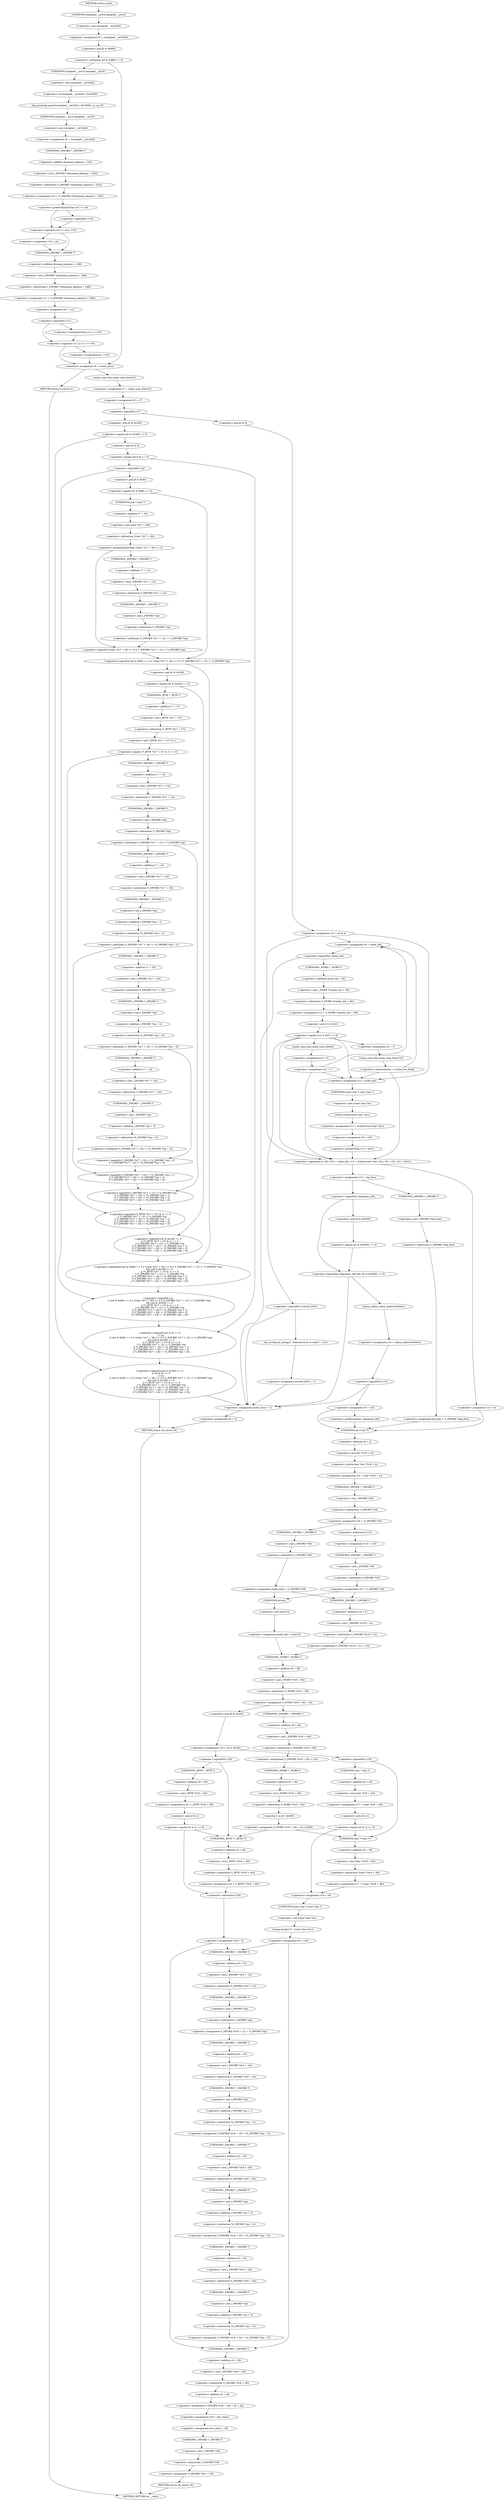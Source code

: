 digraph cache_insert {  
"1000146" [label = "(<operator>.assignment,v5 = (unsigned __int16)a5)" ]
"1000148" [label = "(<operator>.cast,(unsigned __int16)a5)" ]
"1000149" [label = "(UNKNOWN,unsigned __int16,unsigned __int16)" ]
"1000152" [label = "(<operator>.notEquals,(a5 & 0x980) != 0)" ]
"1000153" [label = "(<operator>.and,a5 & 0x980)" ]
"1000158" [label = "(log_query,log_query((unsigned __int16)a5 | 0x10000, a1, cp, 0))" ]
"1000159" [label = "(<operator>.or,(unsigned __int16)a5 | 0x10000)" ]
"1000160" [label = "(<operator>.cast,(unsigned __int16)a5)" ]
"1000161" [label = "(UNKNOWN,unsigned __int16,unsigned __int16)" ]
"1000167" [label = "(<operator>.assignment,v5 = (unsigned __int16)a5)" ]
"1000169" [label = "(<operator>.cast,(unsigned __int16)a5)" ]
"1000170" [label = "(UNKNOWN,unsigned __int16,unsigned __int16)" ]
"1000172" [label = "(<operator>.assignment,v10 = *(_DWORD *)(dnsmasq_daemon + 252))" ]
"1000174" [label = "(<operator>.indirection,*(_DWORD *)(dnsmasq_daemon + 252))" ]
"1000175" [label = "(<operator>.cast,(_DWORD *)(dnsmasq_daemon + 252))" ]
"1000176" [label = "(UNKNOWN,_DWORD *,_DWORD *)" ]
"1000177" [label = "(<operator>.addition,dnsmasq_daemon + 252)" ]
"1000181" [label = "(<operator>.logicalOr,v10 >= a4 || !v10)" ]
"1000182" [label = "(<operator>.greaterEqualsThan,v10 >= a4)" ]
"1000185" [label = "(<operator>.logicalNot,!v10)" ]
"1000187" [label = "(<operator>.assignment,v10 = a4)" ]
"1000190" [label = "(<operator>.assignment,v11 = *(_DWORD *)(dnsmasq_daemon + 248))" ]
"1000192" [label = "(<operator>.indirection,*(_DWORD *)(dnsmasq_daemon + 248))" ]
"1000193" [label = "(<operator>.cast,(_DWORD *)(dnsmasq_daemon + 248))" ]
"1000194" [label = "(UNKNOWN,_DWORD *,_DWORD *)" ]
"1000195" [label = "(<operator>.addition,dnsmasq_daemon + 248)" ]
"1000198" [label = "(<operator>.assignment,a4 = v11)" ]
"1000202" [label = "(<operator>.logicalOr,!v11 || v11 <= v10)" ]
"1000203" [label = "(<operator>.logicalNot,!v11)" ]
"1000205" [label = "(<operator>.lessEqualsThan,v11 <= v10)" ]
"1000208" [label = "(<operator>.assignment,a4 = v10)" ]
"1000211" [label = "(<operator>.assignment,v6 = insert_error)" ]
"1000216" [label = "(RETURN,return 0;,return 0;)" ]
"1000218" [label = "(<operator>.assignment,v7 = cache_scan_free(v5))" ]
"1000220" [label = "(cache_scan_free,cache_scan_free(v5))" ]
"1000222" [label = "(<operator>.assignment,v8 = v7)" ]
"1000226" [label = "(<operator>.logicalNot,!v7)" ]
"1000229" [label = "(<operator>.assignment,v22 = a5 & 4)" ]
"1000231" [label = "(<operator>.and,a5 & 4)" ]
"1000237" [label = "(<operator>.assignment,v8 = cache_tail)" ]
"1000241" [label = "(<operator>.logicalNot,!cache_tail)" ]
"1000244" [label = "(<operator>.assignment,v12 = *(_WORD *)(cache_tail + 36))" ]
"1000246" [label = "(<operator>.indirection,*(_WORD *)(cache_tail + 36))" ]
"1000247" [label = "(<operator>.cast,(_WORD *)(cache_tail + 36))" ]
"1000248" [label = "(UNKNOWN,_WORD *,_WORD *)" ]
"1000249" [label = "(<operator>.addition,cache_tail + 36)" ]
"1000253" [label = "(<operator>.equals,(v12 & 0xC) == 0)" ]
"1000254" [label = "(<operator>.and,v12 & 0xC)" ]
"1000263" [label = "(<operator>.logicalNot,!warned_8301)" ]
"1000266" [label = "(my_syslog,my_syslog(3, \"Internal error in cache.\", v21))" ]
"1000270" [label = "(<operator>.assignment,warned_8301 = 1)" ]
"1000277" [label = "(<operator>.assignment,v6 = 1)" ]
"1000280" [label = "(cache_scan_free,cache_scan_free(v12))" ]
"1000282" [label = "(<operator>.preIncrement,++cache_live_freed)" ]
"1000286" [label = "(cache_scan_free,cache_scan_free(0))" ]
"1000288" [label = "(<operator>.assignment,v6 = 0)" ]
"1000291" [label = "(<operator>.assignment,v22 = 1)" ]
"1000295" [label = "(<operator>.logicalAnd,a1 && (v23 = cache_tail, v13 = strlen((const char *)a1), v8 = v23, v13 > 0x31))" ]
"1000298" [label = "(<operator>.assignment,v23 = cache_tail)" ]
"1000302" [label = "(<operator>.assignment,v13 = strlen((const char *)a1))" ]
"1000304" [label = "(strlen,strlen((const char *)a1))" ]
"1000305" [label = "(<operator>.cast,(const char *)a1)" ]
"1000306" [label = "(UNKNOWN,const char *,const char *)" ]
"1000309" [label = "(<operator>.assignment,v8 = v23)" ]
"1000312" [label = "(<operator>.greaterThan,v13 > 0x31)" ]
"1000316" [label = "(<operator>.assignment,v14 = big_free)" ]
"1000322" [label = "(<operator>.assignment,big_free = *(_DWORD *)big_free)" ]
"1000324" [label = "(<operator>.indirection,*(_DWORD *)big_free)" ]
"1000325" [label = "(<operator>.cast,(_DWORD *)big_free)" ]
"1000326" [label = "(UNKNOWN,_DWORD *,_DWORD *)" ]
"1000331" [label = "(<operator>.logicalAnd,!bignames_left && (a5 & 0x5000) == 0)" ]
"1000332" [label = "(<operator>.logicalNot,!bignames_left)" ]
"1000334" [label = "(<operator>.equals,(a5 & 0x5000) == 0)" ]
"1000335" [label = "(<operator>.and,a5 & 0x5000)" ]
"1000340" [label = "(<operator>.assignment,v14 = whine_malloc(0x404u))" ]
"1000342" [label = "(whine_malloc,whine_malloc(0x404u))" ]
"1000345" [label = "(<operator>.logicalNot,!v14)" ]
"1000348" [label = "(<operator>.assignment,v8 = v23)" ]
"1000353" [label = "(<operator>.preDecrement,--bignames_left)" ]
"1000357" [label = "(<operator>.assignment,v14 = 0)" ]
"1000360" [label = "(<operator>.assignment,v15 = *(int **)(v8 + 4))" ]
"1000362" [label = "(<operator>.indirection,*(int **)(v8 + 4))" ]
"1000363" [label = "(<operator>.cast,(int **)(v8 + 4))" ]
"1000364" [label = "(UNKNOWN,int **,int **)" ]
"1000365" [label = "(<operator>.addition,v8 + 4)" ]
"1000368" [label = "(<operator>.assignment,v16 = *(_DWORD *)v8)" ]
"1000370" [label = "(<operator>.indirection,*(_DWORD *)v8)" ]
"1000371" [label = "(<operator>.cast,(_DWORD *)v8)" ]
"1000372" [label = "(UNKNOWN,_DWORD *,_DWORD *)" ]
"1000377" [label = "(<operator>.assignment,*v15 = v16)" ]
"1000378" [label = "(<operator>.indirection,*v15)" ]
"1000381" [label = "(<operator>.assignment,v16 = *(_DWORD *)v8)" ]
"1000383" [label = "(<operator>.indirection,*(_DWORD *)v8)" ]
"1000384" [label = "(<operator>.cast,(_DWORD *)v8)" ]
"1000385" [label = "(UNKNOWN,_DWORD *,_DWORD *)" ]
"1000389" [label = "(<operator>.assignment,cache_head = *(_DWORD *)v8)" ]
"1000391" [label = "(<operator>.indirection,*(_DWORD *)v8)" ]
"1000392" [label = "(<operator>.cast,(_DWORD *)v8)" ]
"1000393" [label = "(UNKNOWN,_DWORD *,_DWORD *)" ]
"1000397" [label = "(<operator>.assignment,*(_DWORD *)(v16 + 4) = v15)" ]
"1000398" [label = "(<operator>.indirection,*(_DWORD *)(v16 + 4))" ]
"1000399" [label = "(<operator>.cast,(_DWORD *)(v16 + 4))" ]
"1000400" [label = "(UNKNOWN,_DWORD *,_DWORD *)" ]
"1000401" [label = "(<operator>.addition,v16 + 4)" ]
"1000406" [label = "(<operator>.assignment,cache_tail = (int)v15)" ]
"1000408" [label = "(<operator>.cast,(int)v15)" ]
"1000409" [label = "(UNKNOWN,int,int)" ]
"1000411" [label = "(<operator>.assignment,*(_WORD *)(v8 + 36) = a5)" ]
"1000412" [label = "(<operator>.indirection,*(_WORD *)(v8 + 36))" ]
"1000413" [label = "(<operator>.cast,(_WORD *)(v8 + 36))" ]
"1000414" [label = "(UNKNOWN,_WORD *,_WORD *)" ]
"1000415" [label = "(<operator>.addition,v8 + 36)" ]
"1000422" [label = "(<operator>.assignment,*(_DWORD *)(v8 + 40) = v14)" ]
"1000423" [label = "(<operator>.indirection,*(_DWORD *)(v8 + 40))" ]
"1000424" [label = "(<operator>.cast,(_DWORD *)(v8 + 40))" ]
"1000425" [label = "(UNKNOWN,_DWORD *,_DWORD *)" ]
"1000426" [label = "(<operator>.addition,v8 + 40)" ]
"1000430" [label = "(<operator>.assignment,*(_WORD *)(v8 + 36) = a5 | 0x200)" ]
"1000431" [label = "(<operator>.indirection,*(_WORD *)(v8 + 36))" ]
"1000432" [label = "(<operator>.cast,(_WORD *)(v8 + 36))" ]
"1000433" [label = "(UNKNOWN,_WORD *,_WORD *)" ]
"1000434" [label = "(<operator>.addition,v8 + 36)" ]
"1000437" [label = "(<operator>.or,a5 | 0x200)" ]
"1000444" [label = "(<operator>.assignment,v17 = *(char **)(v8 + 40))" ]
"1000446" [label = "(<operator>.indirection,*(char **)(v8 + 40))" ]
"1000447" [label = "(<operator>.cast,(char **)(v8 + 40))" ]
"1000448" [label = "(UNKNOWN,char **,char **)" ]
"1000449" [label = "(<operator>.addition,v8 + 40)" ]
"1000453" [label = "(<operator>.assignment,v24 = v8)" ]
"1000456" [label = "(strcpy,strcpy(v17, (const char *)a1))" ]
"1000458" [label = "(<operator>.cast,(const char *)a1)" ]
"1000459" [label = "(UNKNOWN,const char *,const char *)" ]
"1000461" [label = "(<operator>.assignment,v8 = v24)" ]
"1000468" [label = "(<operator>.assignment,*(_DWORD *)(v8 + 12) = *(_DWORD *)cp)" ]
"1000469" [label = "(<operator>.indirection,*(_DWORD *)(v8 + 12))" ]
"1000470" [label = "(<operator>.cast,(_DWORD *)(v8 + 12))" ]
"1000471" [label = "(UNKNOWN,_DWORD *,_DWORD *)" ]
"1000472" [label = "(<operator>.addition,v8 + 12)" ]
"1000475" [label = "(<operator>.indirection,*(_DWORD *)cp)" ]
"1000476" [label = "(<operator>.cast,(_DWORD *)cp)" ]
"1000477" [label = "(UNKNOWN,_DWORD *,_DWORD *)" ]
"1000479" [label = "(<operator>.assignment,*(_DWORD *)(v8 + 16) = *((_DWORD *)cp + 1))" ]
"1000480" [label = "(<operator>.indirection,*(_DWORD *)(v8 + 16))" ]
"1000481" [label = "(<operator>.cast,(_DWORD *)(v8 + 16))" ]
"1000482" [label = "(UNKNOWN,_DWORD *,_DWORD *)" ]
"1000483" [label = "(<operator>.addition,v8 + 16)" ]
"1000486" [label = "(<operator>.indirection,*((_DWORD *)cp + 1))" ]
"1000487" [label = "(<operator>.addition,(_DWORD *)cp + 1)" ]
"1000488" [label = "(<operator>.cast,(_DWORD *)cp)" ]
"1000489" [label = "(UNKNOWN,_DWORD *,_DWORD *)" ]
"1000492" [label = "(<operator>.assignment,*(_DWORD *)(v8 + 20) = *((_DWORD *)cp + 2))" ]
"1000493" [label = "(<operator>.indirection,*(_DWORD *)(v8 + 20))" ]
"1000494" [label = "(<operator>.cast,(_DWORD *)(v8 + 20))" ]
"1000495" [label = "(UNKNOWN,_DWORD *,_DWORD *)" ]
"1000496" [label = "(<operator>.addition,v8 + 20)" ]
"1000499" [label = "(<operator>.indirection,*((_DWORD *)cp + 2))" ]
"1000500" [label = "(<operator>.addition,(_DWORD *)cp + 2)" ]
"1000501" [label = "(<operator>.cast,(_DWORD *)cp)" ]
"1000502" [label = "(UNKNOWN,_DWORD *,_DWORD *)" ]
"1000505" [label = "(<operator>.assignment,*(_DWORD *)(v8 + 24) = *((_DWORD *)cp + 3))" ]
"1000506" [label = "(<operator>.indirection,*(_DWORD *)(v8 + 24))" ]
"1000507" [label = "(<operator>.cast,(_DWORD *)(v8 + 24))" ]
"1000508" [label = "(UNKNOWN,_DWORD *,_DWORD *)" ]
"1000509" [label = "(<operator>.addition,v8 + 24)" ]
"1000512" [label = "(<operator>.indirection,*((_DWORD *)cp + 3))" ]
"1000513" [label = "(<operator>.addition,(_DWORD *)cp + 3)" ]
"1000514" [label = "(<operator>.cast,(_DWORD *)cp)" ]
"1000515" [label = "(UNKNOWN,_DWORD *,_DWORD *)" ]
"1000518" [label = "(<operator>.assignment,*(_DWORD *)(v8 + 28) = a3 + a4)" ]
"1000519" [label = "(<operator>.indirection,*(_DWORD *)(v8 + 28))" ]
"1000520" [label = "(<operator>.cast,(_DWORD *)(v8 + 28))" ]
"1000521" [label = "(UNKNOWN,_DWORD *,_DWORD *)" ]
"1000522" [label = "(<operator>.addition,v8 + 28)" ]
"1000525" [label = "(<operator>.addition,a3 + a4)" ]
"1000528" [label = "(<operator>.assignment,v18 = new_chain)" ]
"1000531" [label = "(<operator>.assignment,new_chain = v8)" ]
"1000534" [label = "(<operator>.assignment,*(_DWORD *)v8 = v18)" ]
"1000535" [label = "(<operator>.indirection,*(_DWORD *)v8)" ]
"1000536" [label = "(<operator>.cast,(_DWORD *)v8)" ]
"1000537" [label = "(UNKNOWN,_DWORD *,_DWORD *)" ]
"1000540" [label = "(RETURN,return v8;,return v8;)" ]
"1000544" [label = "(<operator>.assignment,v19 = a5 & 0x200)" ]
"1000546" [label = "(<operator>.and,a5 & 0x200)" ]
"1000553" [label = "(<operator>.logicalNot,!v19)" ]
"1000556" [label = "(<operator>.assignment,v17 = (char *)(v8 + 40))" ]
"1000558" [label = "(<operator>.cast,(char *)(v8 + 40))" ]
"1000559" [label = "(UNKNOWN,char *,char *)" ]
"1000560" [label = "(<operator>.addition,v8 + 40)" ]
"1000564" [label = "(<operator>.equals,(a5 & 2) == 0)" ]
"1000565" [label = "(<operator>.and,a5 & 2)" ]
"1000572" [label = "(<operator>.logicalNot,!v19)" ]
"1000575" [label = "(<operator>.assignment,v20 = (_BYTE *)(v8 + 40))" ]
"1000577" [label = "(<operator>.cast,(_BYTE *)(v8 + 40))" ]
"1000578" [label = "(UNKNOWN,_BYTE *,_BYTE *)" ]
"1000579" [label = "(<operator>.addition,v8 + 40)" ]
"1000583" [label = "(<operator>.equals,(a5 & 2) == 0)" ]
"1000584" [label = "(<operator>.and,a5 & 2)" ]
"1000590" [label = "(<operator>.assignment,*v20 = 0)" ]
"1000591" [label = "(<operator>.indirection,*v20)" ]
"1000595" [label = "(<operator>.assignment,v20 = *(_BYTE **)(v8 + 40))" ]
"1000597" [label = "(<operator>.indirection,*(_BYTE **)(v8 + 40))" ]
"1000598" [label = "(<operator>.cast,(_BYTE **)(v8 + 40))" ]
"1000599" [label = "(UNKNOWN,_BYTE **,_BYTE **)" ]
"1000600" [label = "(<operator>.addition,v8 + 40)" ]
"1000605" [label = "(<operator>.logicalOr,(a5 & 0x180) == 0\n    || (a5 & 8) == 0\n    || !cp\n    || ((a5 & 0x80) == 0 || *(char *)(v7 + 36) >= 0 || *(_DWORD *)(v7 + 12) != *(_DWORD *)cp)\n    && ((a5 & 0x100) == 0\n     || (*(_BYTE *)(v7 + 37) & 1) == 0\n     || *(_DWORD *)(v7 + 12) != *(_DWORD *)cp\n     || *(_DWORD *)(v7 + 16) != *((_DWORD *)cp + 1)\n     || *(_DWORD *)(v7 + 20) != *((_DWORD *)cp + 2)\n     || *(_DWORD *)(v7 + 24) != *((_DWORD *)cp + 3)))" ]
"1000606" [label = "(<operator>.equals,(a5 & 0x180) == 0)" ]
"1000607" [label = "(<operator>.and,a5 & 0x180)" ]
"1000611" [label = "(<operator>.logicalOr,(a5 & 8) == 0\n    || !cp\n    || ((a5 & 0x80) == 0 || *(char *)(v7 + 36) >= 0 || *(_DWORD *)(v7 + 12) != *(_DWORD *)cp)\n    && ((a5 & 0x100) == 0\n     || (*(_BYTE *)(v7 + 37) & 1) == 0\n     || *(_DWORD *)(v7 + 12) != *(_DWORD *)cp\n     || *(_DWORD *)(v7 + 16) != *((_DWORD *)cp + 1)\n     || *(_DWORD *)(v7 + 20) != *((_DWORD *)cp + 2)\n     || *(_DWORD *)(v7 + 24) != *((_DWORD *)cp + 3)))" ]
"1000612" [label = "(<operator>.equals,(a5 & 8) == 0)" ]
"1000613" [label = "(<operator>.and,a5 & 8)" ]
"1000617" [label = "(<operator>.logicalOr,!cp\n    || ((a5 & 0x80) == 0 || *(char *)(v7 + 36) >= 0 || *(_DWORD *)(v7 + 12) != *(_DWORD *)cp)\n    && ((a5 & 0x100) == 0\n     || (*(_BYTE *)(v7 + 37) & 1) == 0\n     || *(_DWORD *)(v7 + 12) != *(_DWORD *)cp\n     || *(_DWORD *)(v7 + 16) != *((_DWORD *)cp + 1)\n     || *(_DWORD *)(v7 + 20) != *((_DWORD *)cp + 2)\n     || *(_DWORD *)(v7 + 24) != *((_DWORD *)cp + 3)))" ]
"1000618" [label = "(<operator>.logicalNot,!cp)" ]
"1000620" [label = "(<operator>.logicalAnd,((a5 & 0x80) == 0 || *(char *)(v7 + 36) >= 0 || *(_DWORD *)(v7 + 12) != *(_DWORD *)cp)\n    && ((a5 & 0x100) == 0\n     || (*(_BYTE *)(v7 + 37) & 1) == 0\n     || *(_DWORD *)(v7 + 12) != *(_DWORD *)cp\n     || *(_DWORD *)(v7 + 16) != *((_DWORD *)cp + 1)\n     || *(_DWORD *)(v7 + 20) != *((_DWORD *)cp + 2)\n     || *(_DWORD *)(v7 + 24) != *((_DWORD *)cp + 3)))" ]
"1000621" [label = "(<operator>.logicalOr,(a5 & 0x80) == 0 || *(char *)(v7 + 36) >= 0 || *(_DWORD *)(v7 + 12) != *(_DWORD *)cp)" ]
"1000622" [label = "(<operator>.equals,(a5 & 0x80) == 0)" ]
"1000623" [label = "(<operator>.and,a5 & 0x80)" ]
"1000627" [label = "(<operator>.logicalOr,*(char *)(v7 + 36) >= 0 || *(_DWORD *)(v7 + 12) != *(_DWORD *)cp)" ]
"1000628" [label = "(<operator>.greaterEqualsThan,*(char *)(v7 + 36) >= 0)" ]
"1000629" [label = "(<operator>.indirection,*(char *)(v7 + 36))" ]
"1000630" [label = "(<operator>.cast,(char *)(v7 + 36))" ]
"1000631" [label = "(UNKNOWN,char *,char *)" ]
"1000632" [label = "(<operator>.addition,v7 + 36)" ]
"1000636" [label = "(<operator>.notEquals,*(_DWORD *)(v7 + 12) != *(_DWORD *)cp)" ]
"1000637" [label = "(<operator>.indirection,*(_DWORD *)(v7 + 12))" ]
"1000638" [label = "(<operator>.cast,(_DWORD *)(v7 + 12))" ]
"1000639" [label = "(UNKNOWN,_DWORD *,_DWORD *)" ]
"1000640" [label = "(<operator>.addition,v7 + 12)" ]
"1000643" [label = "(<operator>.indirection,*(_DWORD *)cp)" ]
"1000644" [label = "(<operator>.cast,(_DWORD *)cp)" ]
"1000645" [label = "(UNKNOWN,_DWORD *,_DWORD *)" ]
"1000647" [label = "(<operator>.logicalOr,(a5 & 0x100) == 0\n     || (*(_BYTE *)(v7 + 37) & 1) == 0\n     || *(_DWORD *)(v7 + 12) != *(_DWORD *)cp\n     || *(_DWORD *)(v7 + 16) != *((_DWORD *)cp + 1)\n     || *(_DWORD *)(v7 + 20) != *((_DWORD *)cp + 2)\n     || *(_DWORD *)(v7 + 24) != *((_DWORD *)cp + 3))" ]
"1000648" [label = "(<operator>.equals,(a5 & 0x100) == 0)" ]
"1000649" [label = "(<operator>.and,a5 & 0x100)" ]
"1000653" [label = "(<operator>.logicalOr,(*(_BYTE *)(v7 + 37) & 1) == 0\n     || *(_DWORD *)(v7 + 12) != *(_DWORD *)cp\n     || *(_DWORD *)(v7 + 16) != *((_DWORD *)cp + 1)\n     || *(_DWORD *)(v7 + 20) != *((_DWORD *)cp + 2)\n     || *(_DWORD *)(v7 + 24) != *((_DWORD *)cp + 3))" ]
"1000654" [label = "(<operator>.equals,(*(_BYTE *)(v7 + 37) & 1) == 0)" ]
"1000655" [label = "(<operator>.and,*(_BYTE *)(v7 + 37) & 1)" ]
"1000656" [label = "(<operator>.indirection,*(_BYTE *)(v7 + 37))" ]
"1000657" [label = "(<operator>.cast,(_BYTE *)(v7 + 37))" ]
"1000658" [label = "(UNKNOWN,_BYTE *,_BYTE *)" ]
"1000659" [label = "(<operator>.addition,v7 + 37)" ]
"1000664" [label = "(<operator>.logicalOr,*(_DWORD *)(v7 + 12) != *(_DWORD *)cp\n     || *(_DWORD *)(v7 + 16) != *((_DWORD *)cp + 1)\n     || *(_DWORD *)(v7 + 20) != *((_DWORD *)cp + 2)\n     || *(_DWORD *)(v7 + 24) != *((_DWORD *)cp + 3))" ]
"1000665" [label = "(<operator>.notEquals,*(_DWORD *)(v7 + 12) != *(_DWORD *)cp)" ]
"1000666" [label = "(<operator>.indirection,*(_DWORD *)(v7 + 12))" ]
"1000667" [label = "(<operator>.cast,(_DWORD *)(v7 + 12))" ]
"1000668" [label = "(UNKNOWN,_DWORD *,_DWORD *)" ]
"1000669" [label = "(<operator>.addition,v7 + 12)" ]
"1000672" [label = "(<operator>.indirection,*(_DWORD *)cp)" ]
"1000673" [label = "(<operator>.cast,(_DWORD *)cp)" ]
"1000674" [label = "(UNKNOWN,_DWORD *,_DWORD *)" ]
"1000676" [label = "(<operator>.logicalOr,*(_DWORD *)(v7 + 16) != *((_DWORD *)cp + 1)\n     || *(_DWORD *)(v7 + 20) != *((_DWORD *)cp + 2)\n     || *(_DWORD *)(v7 + 24) != *((_DWORD *)cp + 3))" ]
"1000677" [label = "(<operator>.notEquals,*(_DWORD *)(v7 + 16) != *((_DWORD *)cp + 1))" ]
"1000678" [label = "(<operator>.indirection,*(_DWORD *)(v7 + 16))" ]
"1000679" [label = "(<operator>.cast,(_DWORD *)(v7 + 16))" ]
"1000680" [label = "(UNKNOWN,_DWORD *,_DWORD *)" ]
"1000681" [label = "(<operator>.addition,v7 + 16)" ]
"1000684" [label = "(<operator>.indirection,*((_DWORD *)cp + 1))" ]
"1000685" [label = "(<operator>.addition,(_DWORD *)cp + 1)" ]
"1000686" [label = "(<operator>.cast,(_DWORD *)cp)" ]
"1000687" [label = "(UNKNOWN,_DWORD *,_DWORD *)" ]
"1000690" [label = "(<operator>.logicalOr,*(_DWORD *)(v7 + 20) != *((_DWORD *)cp + 2)\n     || *(_DWORD *)(v7 + 24) != *((_DWORD *)cp + 3))" ]
"1000691" [label = "(<operator>.notEquals,*(_DWORD *)(v7 + 20) != *((_DWORD *)cp + 2))" ]
"1000692" [label = "(<operator>.indirection,*(_DWORD *)(v7 + 20))" ]
"1000693" [label = "(<operator>.cast,(_DWORD *)(v7 + 20))" ]
"1000694" [label = "(UNKNOWN,_DWORD *,_DWORD *)" ]
"1000695" [label = "(<operator>.addition,v7 + 20)" ]
"1000698" [label = "(<operator>.indirection,*((_DWORD *)cp + 2))" ]
"1000699" [label = "(<operator>.addition,(_DWORD *)cp + 2)" ]
"1000700" [label = "(<operator>.cast,(_DWORD *)cp)" ]
"1000701" [label = "(UNKNOWN,_DWORD *,_DWORD *)" ]
"1000704" [label = "(<operator>.notEquals,*(_DWORD *)(v7 + 24) != *((_DWORD *)cp + 3))" ]
"1000705" [label = "(<operator>.indirection,*(_DWORD *)(v7 + 24))" ]
"1000706" [label = "(<operator>.cast,(_DWORD *)(v7 + 24))" ]
"1000707" [label = "(UNKNOWN,_DWORD *,_DWORD *)" ]
"1000708" [label = "(<operator>.addition,v7 + 24)" ]
"1000711" [label = "(<operator>.indirection,*((_DWORD *)cp + 3))" ]
"1000712" [label = "(<operator>.addition,(_DWORD *)cp + 3)" ]
"1000713" [label = "(<operator>.cast,(_DWORD *)cp)" ]
"1000714" [label = "(UNKNOWN,_DWORD *,_DWORD *)" ]
"1000719" [label = "(<operator>.assignment,insert_error = 1)" ]
"1000722" [label = "(<operator>.assignment,v8 = 0)" ]
"1000725" [label = "(RETURN,return v8;,return v8;)" ]
"1000120" [label = "(METHOD,cache_insert)" ]
"1000727" [label = "(METHOD_RETURN,int __cdecl)" ]
  "1000146" -> "1000153" 
  "1000148" -> "1000146" 
  "1000149" -> "1000148" 
  "1000152" -> "1000161" 
  "1000152" -> "1000211" 
  "1000153" -> "1000152" 
  "1000158" -> "1000170" 
  "1000159" -> "1000158" 
  "1000160" -> "1000159" 
  "1000161" -> "1000160" 
  "1000167" -> "1000176" 
  "1000169" -> "1000167" 
  "1000170" -> "1000169" 
  "1000172" -> "1000182" 
  "1000174" -> "1000172" 
  "1000175" -> "1000174" 
  "1000176" -> "1000177" 
  "1000177" -> "1000175" 
  "1000181" -> "1000187" 
  "1000181" -> "1000194" 
  "1000182" -> "1000181" 
  "1000182" -> "1000185" 
  "1000185" -> "1000181" 
  "1000187" -> "1000194" 
  "1000190" -> "1000198" 
  "1000192" -> "1000190" 
  "1000193" -> "1000192" 
  "1000194" -> "1000195" 
  "1000195" -> "1000193" 
  "1000198" -> "1000203" 
  "1000202" -> "1000208" 
  "1000202" -> "1000211" 
  "1000203" -> "1000202" 
  "1000203" -> "1000205" 
  "1000205" -> "1000202" 
  "1000208" -> "1000211" 
  "1000211" -> "1000216" 
  "1000211" -> "1000220" 
  "1000216" -> "1000727" 
  "1000218" -> "1000222" 
  "1000220" -> "1000218" 
  "1000222" -> "1000226" 
  "1000226" -> "1000231" 
  "1000226" -> "1000607" 
  "1000229" -> "1000237" 
  "1000229" -> "1000295" 
  "1000229" -> "1000298" 
  "1000231" -> "1000229" 
  "1000237" -> "1000241" 
  "1000241" -> "1000719" 
  "1000241" -> "1000248" 
  "1000244" -> "1000254" 
  "1000246" -> "1000244" 
  "1000247" -> "1000246" 
  "1000248" -> "1000249" 
  "1000249" -> "1000247" 
  "1000253" -> "1000295" 
  "1000253" -> "1000298" 
  "1000253" -> "1000263" 
  "1000253" -> "1000277" 
  "1000253" -> "1000286" 
  "1000254" -> "1000253" 
  "1000263" -> "1000266" 
  "1000263" -> "1000719" 
  "1000266" -> "1000270" 
  "1000270" -> "1000719" 
  "1000277" -> "1000280" 
  "1000280" -> "1000282" 
  "1000282" -> "1000237" 
  "1000282" -> "1000295" 
  "1000282" -> "1000298" 
  "1000286" -> "1000288" 
  "1000288" -> "1000291" 
  "1000291" -> "1000237" 
  "1000291" -> "1000295" 
  "1000291" -> "1000298" 
  "1000295" -> "1000316" 
  "1000295" -> "1000357" 
  "1000298" -> "1000306" 
  "1000302" -> "1000309" 
  "1000304" -> "1000302" 
  "1000305" -> "1000304" 
  "1000306" -> "1000305" 
  "1000309" -> "1000312" 
  "1000312" -> "1000295" 
  "1000316" -> "1000326" 
  "1000316" -> "1000332" 
  "1000322" -> "1000364" 
  "1000324" -> "1000322" 
  "1000325" -> "1000324" 
  "1000326" -> "1000325" 
  "1000331" -> "1000719" 
  "1000331" -> "1000342" 
  "1000332" -> "1000331" 
  "1000332" -> "1000335" 
  "1000334" -> "1000331" 
  "1000335" -> "1000334" 
  "1000340" -> "1000345" 
  "1000342" -> "1000340" 
  "1000345" -> "1000719" 
  "1000345" -> "1000348" 
  "1000348" -> "1000353" 
  "1000348" -> "1000364" 
  "1000353" -> "1000364" 
  "1000357" -> "1000364" 
  "1000360" -> "1000372" 
  "1000362" -> "1000360" 
  "1000363" -> "1000362" 
  "1000364" -> "1000365" 
  "1000365" -> "1000363" 
  "1000368" -> "1000378" 
  "1000368" -> "1000393" 
  "1000370" -> "1000368" 
  "1000371" -> "1000370" 
  "1000372" -> "1000371" 
  "1000377" -> "1000385" 
  "1000378" -> "1000377" 
  "1000381" -> "1000400" 
  "1000381" -> "1000409" 
  "1000383" -> "1000381" 
  "1000384" -> "1000383" 
  "1000385" -> "1000384" 
  "1000389" -> "1000400" 
  "1000389" -> "1000409" 
  "1000391" -> "1000389" 
  "1000392" -> "1000391" 
  "1000393" -> "1000392" 
  "1000397" -> "1000414" 
  "1000398" -> "1000397" 
  "1000399" -> "1000398" 
  "1000400" -> "1000401" 
  "1000401" -> "1000399" 
  "1000406" -> "1000414" 
  "1000408" -> "1000406" 
  "1000409" -> "1000408" 
  "1000411" -> "1000425" 
  "1000411" -> "1000546" 
  "1000412" -> "1000411" 
  "1000413" -> "1000412" 
  "1000414" -> "1000415" 
  "1000415" -> "1000413" 
  "1000422" -> "1000433" 
  "1000423" -> "1000422" 
  "1000424" -> "1000423" 
  "1000425" -> "1000426" 
  "1000426" -> "1000424" 
  "1000430" -> "1000448" 
  "1000430" -> "1000599" 
  "1000431" -> "1000437" 
  "1000432" -> "1000431" 
  "1000433" -> "1000434" 
  "1000434" -> "1000432" 
  "1000437" -> "1000430" 
  "1000444" -> "1000453" 
  "1000446" -> "1000444" 
  "1000447" -> "1000446" 
  "1000448" -> "1000449" 
  "1000449" -> "1000447" 
  "1000453" -> "1000459" 
  "1000456" -> "1000461" 
  "1000458" -> "1000456" 
  "1000459" -> "1000458" 
  "1000461" -> "1000471" 
  "1000461" -> "1000521" 
  "1000468" -> "1000482" 
  "1000469" -> "1000477" 
  "1000470" -> "1000469" 
  "1000471" -> "1000472" 
  "1000472" -> "1000470" 
  "1000475" -> "1000468" 
  "1000476" -> "1000475" 
  "1000477" -> "1000476" 
  "1000479" -> "1000495" 
  "1000480" -> "1000489" 
  "1000481" -> "1000480" 
  "1000482" -> "1000483" 
  "1000483" -> "1000481" 
  "1000486" -> "1000479" 
  "1000487" -> "1000486" 
  "1000488" -> "1000487" 
  "1000489" -> "1000488" 
  "1000492" -> "1000508" 
  "1000493" -> "1000502" 
  "1000494" -> "1000493" 
  "1000495" -> "1000496" 
  "1000496" -> "1000494" 
  "1000499" -> "1000492" 
  "1000500" -> "1000499" 
  "1000501" -> "1000500" 
  "1000502" -> "1000501" 
  "1000505" -> "1000521" 
  "1000506" -> "1000515" 
  "1000507" -> "1000506" 
  "1000508" -> "1000509" 
  "1000509" -> "1000507" 
  "1000512" -> "1000505" 
  "1000513" -> "1000512" 
  "1000514" -> "1000513" 
  "1000515" -> "1000514" 
  "1000518" -> "1000528" 
  "1000519" -> "1000525" 
  "1000520" -> "1000519" 
  "1000521" -> "1000522" 
  "1000522" -> "1000520" 
  "1000525" -> "1000518" 
  "1000528" -> "1000531" 
  "1000531" -> "1000537" 
  "1000534" -> "1000540" 
  "1000535" -> "1000534" 
  "1000536" -> "1000535" 
  "1000537" -> "1000536" 
  "1000540" -> "1000727" 
  "1000544" -> "1000553" 
  "1000544" -> "1000572" 
  "1000546" -> "1000544" 
  "1000553" -> "1000559" 
  "1000553" -> "1000448" 
  "1000556" -> "1000565" 
  "1000558" -> "1000556" 
  "1000559" -> "1000560" 
  "1000560" -> "1000558" 
  "1000564" -> "1000453" 
  "1000564" -> "1000448" 
  "1000565" -> "1000564" 
  "1000572" -> "1000578" 
  "1000572" -> "1000599" 
  "1000575" -> "1000584" 
  "1000577" -> "1000575" 
  "1000578" -> "1000579" 
  "1000579" -> "1000577" 
  "1000583" -> "1000591" 
  "1000583" -> "1000599" 
  "1000584" -> "1000583" 
  "1000590" -> "1000471" 
  "1000590" -> "1000521" 
  "1000591" -> "1000590" 
  "1000595" -> "1000591" 
  "1000597" -> "1000595" 
  "1000598" -> "1000597" 
  "1000599" -> "1000600" 
  "1000600" -> "1000598" 
  "1000605" -> "1000719" 
  "1000605" -> "1000725" 
  "1000606" -> "1000605" 
  "1000606" -> "1000613" 
  "1000607" -> "1000606" 
  "1000611" -> "1000605" 
  "1000612" -> "1000611" 
  "1000612" -> "1000618" 
  "1000613" -> "1000612" 
  "1000617" -> "1000611" 
  "1000618" -> "1000617" 
  "1000618" -> "1000623" 
  "1000620" -> "1000617" 
  "1000621" -> "1000620" 
  "1000621" -> "1000649" 
  "1000622" -> "1000631" 
  "1000622" -> "1000621" 
  "1000623" -> "1000622" 
  "1000627" -> "1000621" 
  "1000628" -> "1000639" 
  "1000628" -> "1000627" 
  "1000629" -> "1000628" 
  "1000630" -> "1000629" 
  "1000631" -> "1000632" 
  "1000632" -> "1000630" 
  "1000636" -> "1000627" 
  "1000637" -> "1000645" 
  "1000638" -> "1000637" 
  "1000639" -> "1000640" 
  "1000640" -> "1000638" 
  "1000643" -> "1000636" 
  "1000644" -> "1000643" 
  "1000645" -> "1000644" 
  "1000647" -> "1000620" 
  "1000648" -> "1000658" 
  "1000648" -> "1000647" 
  "1000649" -> "1000648" 
  "1000653" -> "1000647" 
  "1000654" -> "1000668" 
  "1000654" -> "1000653" 
  "1000655" -> "1000654" 
  "1000656" -> "1000655" 
  "1000657" -> "1000656" 
  "1000658" -> "1000659" 
  "1000659" -> "1000657" 
  "1000664" -> "1000653" 
  "1000665" -> "1000680" 
  "1000665" -> "1000664" 
  "1000666" -> "1000674" 
  "1000667" -> "1000666" 
  "1000668" -> "1000669" 
  "1000669" -> "1000667" 
  "1000672" -> "1000665" 
  "1000673" -> "1000672" 
  "1000674" -> "1000673" 
  "1000676" -> "1000664" 
  "1000677" -> "1000694" 
  "1000677" -> "1000676" 
  "1000678" -> "1000687" 
  "1000679" -> "1000678" 
  "1000680" -> "1000681" 
  "1000681" -> "1000679" 
  "1000684" -> "1000677" 
  "1000685" -> "1000684" 
  "1000686" -> "1000685" 
  "1000687" -> "1000686" 
  "1000690" -> "1000676" 
  "1000691" -> "1000707" 
  "1000691" -> "1000690" 
  "1000692" -> "1000701" 
  "1000693" -> "1000692" 
  "1000694" -> "1000695" 
  "1000695" -> "1000693" 
  "1000698" -> "1000691" 
  "1000699" -> "1000698" 
  "1000700" -> "1000699" 
  "1000701" -> "1000700" 
  "1000704" -> "1000690" 
  "1000705" -> "1000714" 
  "1000706" -> "1000705" 
  "1000707" -> "1000708" 
  "1000708" -> "1000706" 
  "1000711" -> "1000704" 
  "1000712" -> "1000711" 
  "1000713" -> "1000712" 
  "1000714" -> "1000713" 
  "1000719" -> "1000722" 
  "1000722" -> "1000725" 
  "1000725" -> "1000727" 
  "1000120" -> "1000149" 
}
